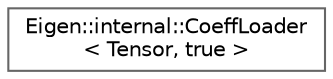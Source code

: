 digraph "类继承关系图"
{
 // LATEX_PDF_SIZE
  bgcolor="transparent";
  edge [fontname=Helvetica,fontsize=10,labelfontname=Helvetica,labelfontsize=10];
  node [fontname=Helvetica,fontsize=10,shape=box,height=0.2,width=0.4];
  rankdir="LR";
  Node0 [id="Node000000",label="Eigen::internal::CoeffLoader\l\< Tensor, true \>",height=0.2,width=0.4,color="grey40", fillcolor="white", style="filled",URL="$struct_eigen_1_1internal_1_1_coeff_loader_3_01_tensor_00_01true_01_4.html",tooltip=" "];
}
